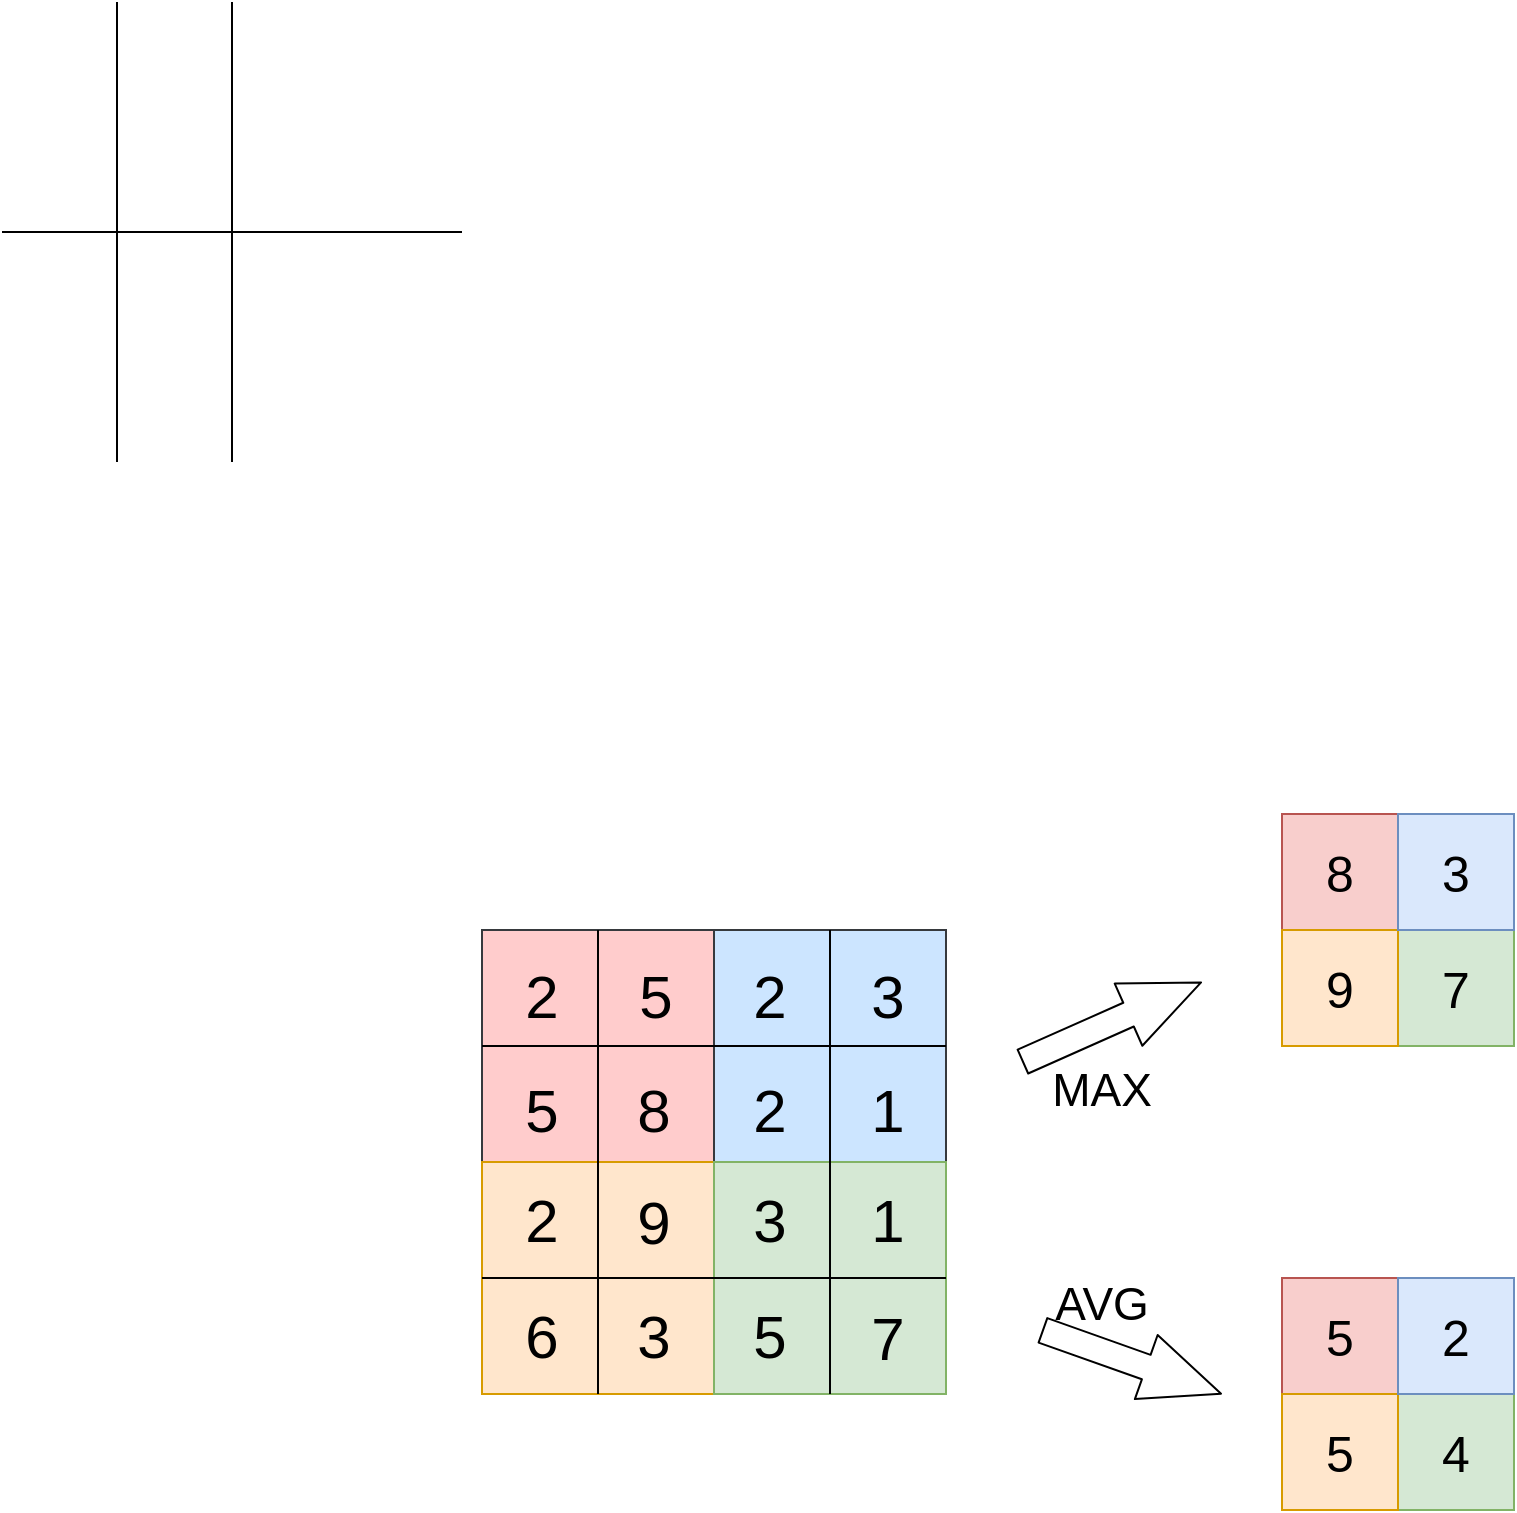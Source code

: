 <mxfile version="12.1.2" type="github" pages="1">
  <diagram id="QEVr7wvfZW63wJ_uZL5w" name="Page-1">
    <mxGraphModel dx="2031" dy="1089" grid="1" gridSize="10" guides="1" tooltips="1" connect="1" arrows="1" fold="1" page="1" pageScale="1" pageWidth="827" pageHeight="1169" math="0" shadow="0">
      <root>
        <mxCell id="0"/>
        <mxCell id="1" parent="0"/>
        <mxCell id="JqxxNo1I9hSQXzHo5P-l-2" value="" style="endArrow=none;html=1;exitX=0;exitY=0.5;exitDx=0;exitDy=0;entryX=1;entryY=0.5;entryDx=0;entryDy=0;" parent="1" edge="1">
          <mxGeometry width="50" height="50" relative="1" as="geometry">
            <mxPoint x="40" y="155" as="sourcePoint"/>
            <mxPoint x="270" y="155" as="targetPoint"/>
          </mxGeometry>
        </mxCell>
        <mxCell id="JqxxNo1I9hSQXzHo5P-l-3" value="" style="endArrow=none;html=1;exitX=0.5;exitY=0;exitDx=0;exitDy=0;entryX=0.5;entryY=1;entryDx=0;entryDy=0;" parent="1" edge="1">
          <mxGeometry width="50" height="50" relative="1" as="geometry">
            <mxPoint x="155" y="40" as="sourcePoint"/>
            <mxPoint x="155" y="270" as="targetPoint"/>
          </mxGeometry>
        </mxCell>
        <mxCell id="JqxxNo1I9hSQXzHo5P-l-4" value="" style="endArrow=none;html=1;entryX=0.25;entryY=1;entryDx=0;entryDy=0;exitX=0.25;exitY=0;exitDx=0;exitDy=0;" parent="1" edge="1">
          <mxGeometry width="50" height="50" relative="1" as="geometry">
            <mxPoint x="97.5" y="40" as="sourcePoint"/>
            <mxPoint x="97.5" y="270" as="targetPoint"/>
          </mxGeometry>
        </mxCell>
        <mxCell id="JqxxNo1I9hSQXzHo5P-l-5" value="" style="whiteSpace=wrap;html=1;aspect=fixed;fillColor=#ffcccc;strokeColor=#36393d;" parent="1" vertex="1">
          <mxGeometry x="280" y="504" width="116" height="116" as="geometry"/>
        </mxCell>
        <mxCell id="JqxxNo1I9hSQXzHo5P-l-6" value="" style="whiteSpace=wrap;html=1;aspect=fixed;fillColor=#cce5ff;strokeColor=#36393d;" parent="1" vertex="1">
          <mxGeometry x="396" y="504" width="116" height="116" as="geometry"/>
        </mxCell>
        <mxCell id="JqxxNo1I9hSQXzHo5P-l-7" value="" style="whiteSpace=wrap;html=1;aspect=fixed;fillColor=#ffe6cc;strokeColor=#d79b00;" parent="1" vertex="1">
          <mxGeometry x="280" y="620" width="116" height="116" as="geometry"/>
        </mxCell>
        <mxCell id="JqxxNo1I9hSQXzHo5P-l-8" value="" style="whiteSpace=wrap;html=1;aspect=fixed;fillColor=#d5e8d4;strokeColor=#82b366;" parent="1" vertex="1">
          <mxGeometry x="396" y="620" width="116" height="116" as="geometry"/>
        </mxCell>
        <mxCell id="JqxxNo1I9hSQXzHo5P-l-10" value="" style="endArrow=none;html=1;entryX=0;entryY=0.5;entryDx=0;entryDy=0;exitX=1;exitY=0.5;exitDx=0;exitDy=0;" parent="1" source="JqxxNo1I9hSQXzHo5P-l-6" target="JqxxNo1I9hSQXzHo5P-l-5" edge="1">
          <mxGeometry width="50" height="50" relative="1" as="geometry">
            <mxPoint x="110" y="691" as="sourcePoint"/>
            <mxPoint x="218" y="640" as="targetPoint"/>
          </mxGeometry>
        </mxCell>
        <mxCell id="JqxxNo1I9hSQXzHo5P-l-11" value="" style="endArrow=none;html=1;entryX=0;entryY=0.5;entryDx=0;entryDy=0;exitX=1;exitY=0.5;exitDx=0;exitDy=0;" parent="1" source="JqxxNo1I9hSQXzHo5P-l-8" target="JqxxNo1I9hSQXzHo5P-l-7" edge="1">
          <mxGeometry width="50" height="50" relative="1" as="geometry">
            <mxPoint x="140" y="780" as="sourcePoint"/>
            <mxPoint x="220" y="700" as="targetPoint"/>
          </mxGeometry>
        </mxCell>
        <mxCell id="JqxxNo1I9hSQXzHo5P-l-12" value="" style="endArrow=none;html=1;entryX=0.5;entryY=0;entryDx=0;entryDy=0;exitX=0.5;exitY=1;exitDx=0;exitDy=0;" parent="1" source="JqxxNo1I9hSQXzHo5P-l-7" target="JqxxNo1I9hSQXzHo5P-l-5" edge="1">
          <mxGeometry width="50" height="50" relative="1" as="geometry">
            <mxPoint x="70" y="780" as="sourcePoint"/>
            <mxPoint x="120" y="730" as="targetPoint"/>
          </mxGeometry>
        </mxCell>
        <mxCell id="JqxxNo1I9hSQXzHo5P-l-13" value="" style="endArrow=none;html=1;entryX=0.5;entryY=0;entryDx=0;entryDy=0;exitX=0.5;exitY=1;exitDx=0;exitDy=0;" parent="1" source="JqxxNo1I9hSQXzHo5P-l-8" target="JqxxNo1I9hSQXzHo5P-l-6" edge="1">
          <mxGeometry width="50" height="50" relative="1" as="geometry">
            <mxPoint x="160" y="880" as="sourcePoint"/>
            <mxPoint x="210" y="830" as="targetPoint"/>
          </mxGeometry>
        </mxCell>
        <mxCell id="JqxxNo1I9hSQXzHo5P-l-16" value="8" style="whiteSpace=wrap;html=1;aspect=fixed;fillColor=#f8cecc;strokeColor=#b85450;fontSize=25;" parent="1" vertex="1">
          <mxGeometry x="680" y="446" width="58" height="58" as="geometry"/>
        </mxCell>
        <mxCell id="JqxxNo1I9hSQXzHo5P-l-17" value="7" style="whiteSpace=wrap;html=1;aspect=fixed;fillColor=#d5e8d4;strokeColor=#82b366;fontSize=25;" parent="1" vertex="1">
          <mxGeometry x="738" y="504" width="58" height="58" as="geometry"/>
        </mxCell>
        <mxCell id="JqxxNo1I9hSQXzHo5P-l-18" value="9" style="whiteSpace=wrap;html=1;aspect=fixed;fillColor=#ffe6cc;strokeColor=#d79b00;fontSize=25;" parent="1" vertex="1">
          <mxGeometry x="680" y="504" width="58" height="58" as="geometry"/>
        </mxCell>
        <mxCell id="JqxxNo1I9hSQXzHo5P-l-19" value="3" style="whiteSpace=wrap;html=1;aspect=fixed;fillColor=#dae8fc;strokeColor=#6c8ebf;fontSize=25;" parent="1" vertex="1">
          <mxGeometry x="738" y="446" width="58" height="58" as="geometry"/>
        </mxCell>
        <mxCell id="JqxxNo1I9hSQXzHo5P-l-20" value="&lt;font style=&quot;font-size: 30px&quot;&gt;2&lt;/font&gt;" style="text;html=1;strokeColor=none;fillColor=none;align=center;verticalAlign=middle;whiteSpace=wrap;rounded=0;" parent="1" vertex="1">
          <mxGeometry x="290" y="520" width="40" height="34" as="geometry"/>
        </mxCell>
        <mxCell id="JqxxNo1I9hSQXzHo5P-l-23" value="&lt;font style=&quot;font-size: 30px&quot;&gt;5&lt;/font&gt;" style="text;html=1;strokeColor=none;fillColor=none;align=center;verticalAlign=middle;whiteSpace=wrap;rounded=0;" parent="1" vertex="1">
          <mxGeometry x="347" y="520" width="40" height="34" as="geometry"/>
        </mxCell>
        <mxCell id="JqxxNo1I9hSQXzHo5P-l-24" value="&lt;font style=&quot;font-size: 30px&quot;&gt;2&lt;/font&gt;" style="text;html=1;strokeColor=none;fillColor=none;align=center;verticalAlign=middle;whiteSpace=wrap;rounded=0;" parent="1" vertex="1">
          <mxGeometry x="404" y="520" width="40" height="34" as="geometry"/>
        </mxCell>
        <mxCell id="JqxxNo1I9hSQXzHo5P-l-25" value="&lt;font style=&quot;font-size: 30px&quot;&gt;3&lt;/font&gt;" style="text;html=1;strokeColor=none;fillColor=none;align=center;verticalAlign=middle;whiteSpace=wrap;rounded=0;" parent="1" vertex="1">
          <mxGeometry x="463" y="520" width="40" height="34" as="geometry"/>
        </mxCell>
        <mxCell id="JqxxNo1I9hSQXzHo5P-l-26" value="&lt;font style=&quot;font-size: 30px&quot;&gt;5&lt;/font&gt;" style="text;html=1;strokeColor=none;fillColor=none;align=center;verticalAlign=middle;whiteSpace=wrap;rounded=0;" parent="1" vertex="1">
          <mxGeometry x="290" y="577" width="40" height="34" as="geometry"/>
        </mxCell>
        <mxCell id="JqxxNo1I9hSQXzHo5P-l-27" value="&lt;font style=&quot;font-size: 30px&quot;&gt;8&lt;/font&gt;" style="text;html=1;strokeColor=none;fillColor=none;align=center;verticalAlign=middle;whiteSpace=wrap;rounded=0;" parent="1" vertex="1">
          <mxGeometry x="346" y="577" width="40" height="34" as="geometry"/>
        </mxCell>
        <mxCell id="JqxxNo1I9hSQXzHo5P-l-28" value="&lt;font style=&quot;font-size: 30px&quot;&gt;2&lt;/font&gt;" style="text;html=1;strokeColor=none;fillColor=none;align=center;verticalAlign=middle;whiteSpace=wrap;rounded=0;" parent="1" vertex="1">
          <mxGeometry x="404" y="577" width="40" height="34" as="geometry"/>
        </mxCell>
        <mxCell id="JqxxNo1I9hSQXzHo5P-l-30" value="&lt;font style=&quot;font-size: 30px&quot;&gt;2&lt;/font&gt;" style="text;html=1;strokeColor=none;fillColor=none;align=center;verticalAlign=middle;whiteSpace=wrap;rounded=0;" parent="1" vertex="1">
          <mxGeometry x="290" y="632" width="40" height="34" as="geometry"/>
        </mxCell>
        <mxCell id="JqxxNo1I9hSQXzHo5P-l-31" value="&lt;font style=&quot;font-size: 30px&quot;&gt;9&lt;/font&gt;" style="text;html=1;strokeColor=none;fillColor=none;align=center;verticalAlign=middle;whiteSpace=wrap;rounded=0;" parent="1" vertex="1">
          <mxGeometry x="346" y="633" width="40" height="34" as="geometry"/>
        </mxCell>
        <mxCell id="JqxxNo1I9hSQXzHo5P-l-32" value="&lt;font style=&quot;font-size: 30px&quot;&gt;3&lt;/font&gt;" style="text;html=1;strokeColor=none;fillColor=none;align=center;verticalAlign=middle;whiteSpace=wrap;rounded=0;" parent="1" vertex="1">
          <mxGeometry x="404" y="632" width="40" height="34" as="geometry"/>
        </mxCell>
        <mxCell id="JqxxNo1I9hSQXzHo5P-l-33" value="&lt;font style=&quot;font-size: 30px&quot;&gt;1&lt;/font&gt;" style="text;html=1;strokeColor=none;fillColor=none;align=center;verticalAlign=middle;whiteSpace=wrap;rounded=0;" parent="1" vertex="1">
          <mxGeometry x="463" y="632" width="40" height="34" as="geometry"/>
        </mxCell>
        <mxCell id="JqxxNo1I9hSQXzHo5P-l-34" value="&lt;font style=&quot;font-size: 30px&quot;&gt;6&lt;/font&gt;" style="text;html=1;strokeColor=none;fillColor=none;align=center;verticalAlign=middle;whiteSpace=wrap;rounded=0;" parent="1" vertex="1">
          <mxGeometry x="290" y="690" width="40" height="34" as="geometry"/>
        </mxCell>
        <mxCell id="JqxxNo1I9hSQXzHo5P-l-35" value="&lt;font style=&quot;font-size: 30px&quot;&gt;3&lt;/font&gt;" style="text;html=1;strokeColor=none;fillColor=none;align=center;verticalAlign=middle;whiteSpace=wrap;rounded=0;" parent="1" vertex="1">
          <mxGeometry x="346" y="690" width="40" height="34" as="geometry"/>
        </mxCell>
        <mxCell id="JqxxNo1I9hSQXzHo5P-l-36" value="&lt;font style=&quot;font-size: 30px&quot;&gt;5&lt;/font&gt;" style="text;html=1;strokeColor=none;fillColor=none;align=center;verticalAlign=middle;whiteSpace=wrap;rounded=0;" parent="1" vertex="1">
          <mxGeometry x="404" y="690" width="40" height="34" as="geometry"/>
        </mxCell>
        <mxCell id="JqxxNo1I9hSQXzHo5P-l-37" value="&lt;font style=&quot;font-size: 30px&quot;&gt;7&lt;/font&gt;" style="text;html=1;strokeColor=none;fillColor=none;align=center;verticalAlign=middle;whiteSpace=wrap;rounded=0;" parent="1" vertex="1">
          <mxGeometry x="463" y="691" width="40" height="34" as="geometry"/>
        </mxCell>
        <mxCell id="JqxxNo1I9hSQXzHo5P-l-38" value="&lt;font style=&quot;font-size: 30px&quot;&gt;1&lt;/font&gt;" style="text;html=1;strokeColor=none;fillColor=none;align=center;verticalAlign=middle;whiteSpace=wrap;rounded=0;" parent="1" vertex="1">
          <mxGeometry x="463" y="577" width="40" height="34" as="geometry"/>
        </mxCell>
        <mxCell id="h011N8lEmb2DcFqL1Mn1-1" value="5" style="whiteSpace=wrap;html=1;aspect=fixed;fillColor=#f8cecc;strokeColor=#b85450;fontSize=25;" vertex="1" parent="1">
          <mxGeometry x="680" y="678" width="58" height="58" as="geometry"/>
        </mxCell>
        <mxCell id="h011N8lEmb2DcFqL1Mn1-2" value="4" style="whiteSpace=wrap;html=1;aspect=fixed;fillColor=#d5e8d4;strokeColor=#82b366;fontSize=25;" vertex="1" parent="1">
          <mxGeometry x="738" y="736" width="58" height="58" as="geometry"/>
        </mxCell>
        <mxCell id="h011N8lEmb2DcFqL1Mn1-3" value="5" style="whiteSpace=wrap;html=1;aspect=fixed;fillColor=#ffe6cc;strokeColor=#d79b00;fontSize=25;" vertex="1" parent="1">
          <mxGeometry x="680" y="736" width="58" height="58" as="geometry"/>
        </mxCell>
        <mxCell id="h011N8lEmb2DcFqL1Mn1-4" value="2" style="whiteSpace=wrap;html=1;aspect=fixed;fillColor=#dae8fc;strokeColor=#6c8ebf;fontSize=25;" vertex="1" parent="1">
          <mxGeometry x="738" y="678" width="58" height="58" as="geometry"/>
        </mxCell>
        <mxCell id="h011N8lEmb2DcFqL1Mn1-12" value="" style="shape=flexArrow;endArrow=classic;html=1;width=13;endSize=12.9;" edge="1" parent="1">
          <mxGeometry width="50" height="50" relative="1" as="geometry">
            <mxPoint x="550" y="570" as="sourcePoint"/>
            <mxPoint x="640" y="530" as="targetPoint"/>
          </mxGeometry>
        </mxCell>
        <mxCell id="h011N8lEmb2DcFqL1Mn1-13" value="" style="shape=flexArrow;endArrow=classic;html=1;width=13;endSize=12.9;" edge="1" parent="1">
          <mxGeometry width="50" height="50" relative="1" as="geometry">
            <mxPoint x="560" y="704" as="sourcePoint"/>
            <mxPoint x="650" y="736" as="targetPoint"/>
          </mxGeometry>
        </mxCell>
        <mxCell id="h011N8lEmb2DcFqL1Mn1-14" value="MAX" style="text;html=1;strokeColor=none;fillColor=none;align=center;verticalAlign=middle;whiteSpace=wrap;rounded=0;fontSize=23;" vertex="1" parent="1">
          <mxGeometry x="570" y="574" width="40" height="20" as="geometry"/>
        </mxCell>
        <mxCell id="h011N8lEmb2DcFqL1Mn1-16" value="AVG" style="text;html=1;strokeColor=none;fillColor=none;align=center;verticalAlign=middle;whiteSpace=wrap;rounded=0;fontSize=23;" vertex="1" parent="1">
          <mxGeometry x="570" y="681" width="40" height="20" as="geometry"/>
        </mxCell>
      </root>
    </mxGraphModel>
  </diagram>
</mxfile>
